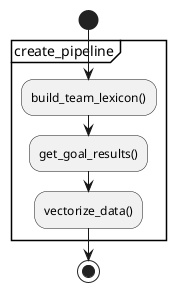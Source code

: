 @startuml data_science

start
group create_pipeline
  :build_team_lexicon();
  :get_goal_results();
  :vectorize_data();
end group

stop
